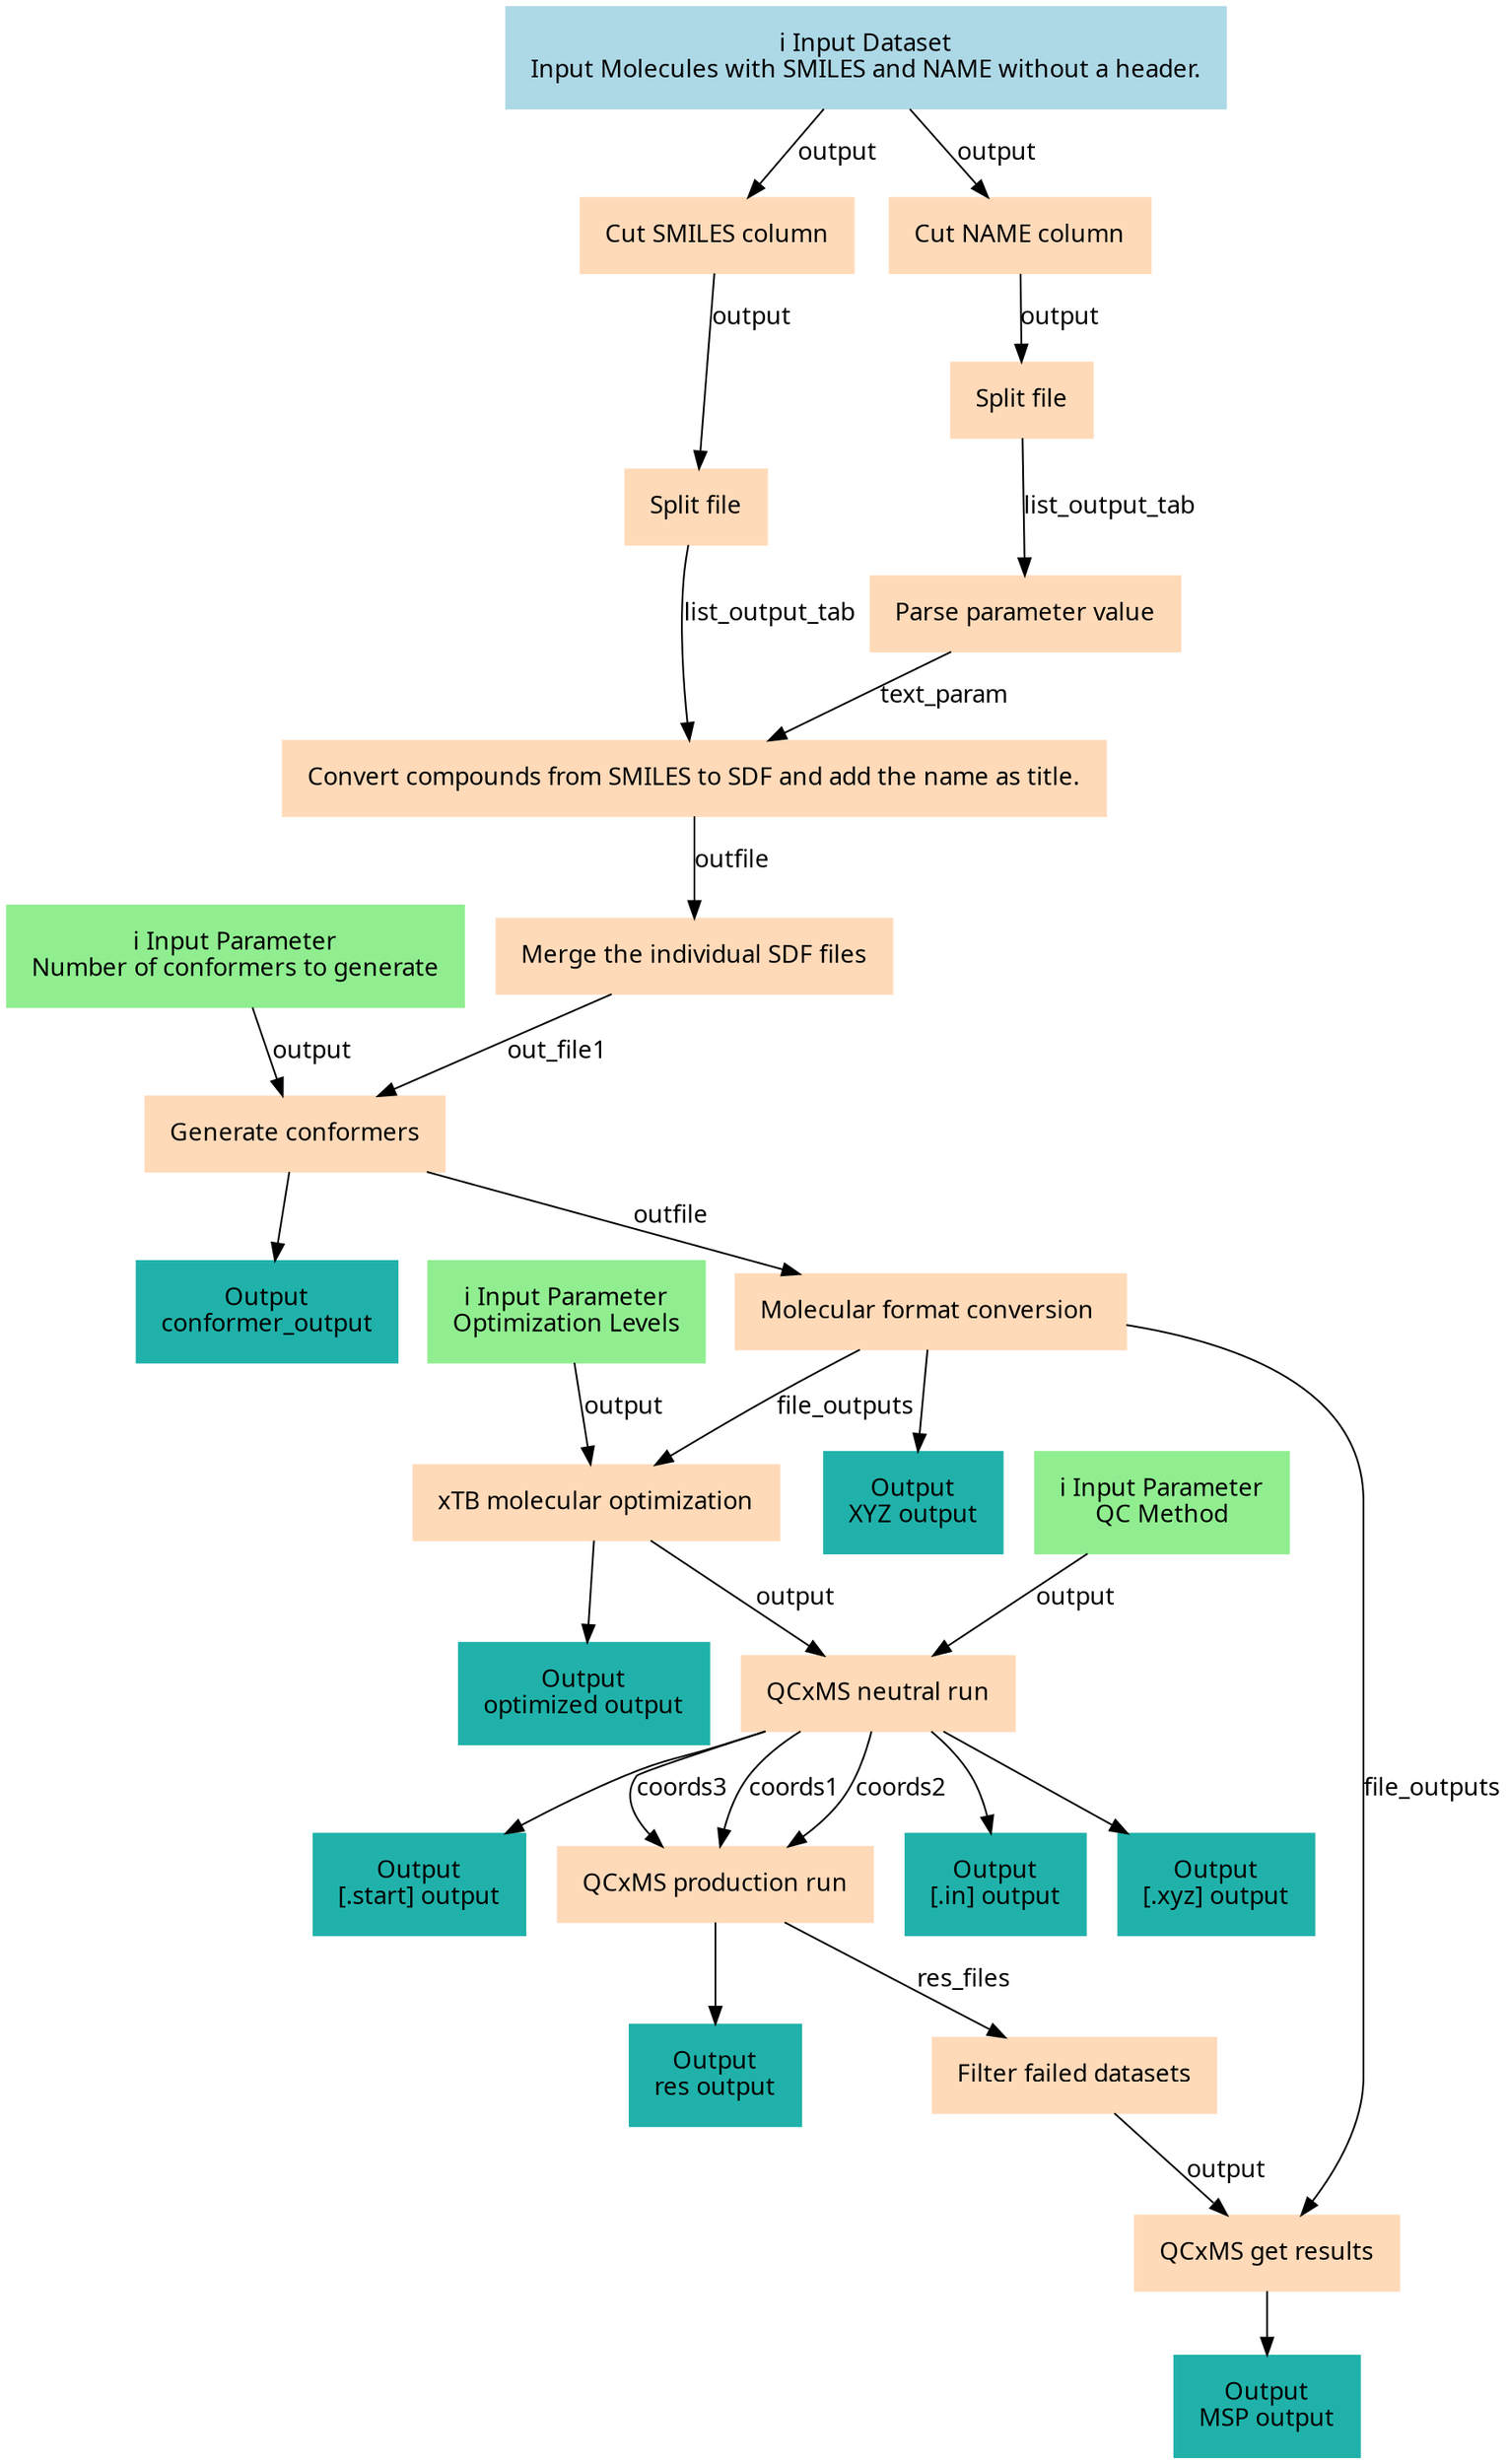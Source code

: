 digraph main {
  node [fontname="Atkinson Hyperlegible", shape=box, color=white,style=filled,color=peachpuff,margin="0.2,0.2"];
  edge [fontname="Atkinson Hyperlegible"];
  0[color=lightblue,label="ℹ️ Input Dataset\nInput Molecules with SMILES and NAME without a header."]
  1[color=lightgreen,label="ℹ️ Input Parameter\nNumber of conformers to generate"]
  2[color=lightgreen,label="ℹ️ Input Parameter\nOptimization Levels"]
  3[color=lightgreen,label="ℹ️ Input Parameter\nQC Method"]
  4[label="Cut SMILES column"]
  0 -> 4 [label="output"]
  5[label="Cut NAME column"]
  0 -> 5 [label="output"]
  6[label="Split file"]
  4 -> 6 [label="output"]
  7[label="Split file"]
  5 -> 7 [label="output"]
  8[label="Parse parameter value"]
  7 -> 8 [label="list_output_tab"]
  9[label="Convert compounds from SMILES to SDF and add the name as title."]
  8 -> 9 [label="text_param"]
  6 -> 9 [label="list_output_tab"]
  10[label="Merge the individual SDF files"]
  9 -> 10 [label="outfile"]
  11[label="Generate conformers"]
  10 -> 11 [label="out_file1"]
  1 -> 11 [label="output"]
  kf4f8881ecd6442ae84351288e4e473b5[color=lightseagreen,label="Output\nconformer_output"]
  11 -> kf4f8881ecd6442ae84351288e4e473b5
  12[label="Molecular format conversion "]
  11 -> 12 [label="outfile"]
  k5dcb6f0262c94f439810a10052b59b41[color=lightseagreen,label="Output\nXYZ output"]
  12 -> k5dcb6f0262c94f439810a10052b59b41
  13[label="xTB molecular optimization"]
  12 -> 13 [label="file_outputs"]
  2 -> 13 [label="output"]
  k01a9a1afe225461394f9dfdad37c93a2[color=lightseagreen,label="Output\noptimized output"]
  13 -> k01a9a1afe225461394f9dfdad37c93a2
  14[label="QCxMS neutral run"]
  3 -> 14 [label="output"]
  13 -> 14 [label="output"]
  ke6e6a07bd4784a87b49142abee9094b1[color=lightseagreen,label="Output\n[.in] output"]
  14 -> ke6e6a07bd4784a87b49142abee9094b1
  k969b3e2ffbee48f9829ac0032580e6f8[color=lightseagreen,label="Output\n[.xyz] output"]
  14 -> k969b3e2ffbee48f9829ac0032580e6f8
  kdc4811ad6cff42cca2f852ab585f47fe[color=lightseagreen,label="Output\n[.start] output"]
  14 -> kdc4811ad6cff42cca2f852ab585f47fe
  15[label="QCxMS production run"]
  14 -> 15 [label="coords1"]
  14 -> 15 [label="coords2"]
  14 -> 15 [label="coords3"]
  kfc53168a99f8441c93252d812bf03100[color=lightseagreen,label="Output\nres output"]
  15 -> kfc53168a99f8441c93252d812bf03100
  16[label="Filter failed datasets"]
  15 -> 16 [label="res_files"]
  17[label="QCxMS get results"]
  12 -> 17 [label="file_outputs"]
  16 -> 17 [label="output"]
  kd81bf92a604c46b986a9bf3c2281ebcb[color=lightseagreen,label="Output\nMSP output"]
  17 -> kd81bf92a604c46b986a9bf3c2281ebcb
}